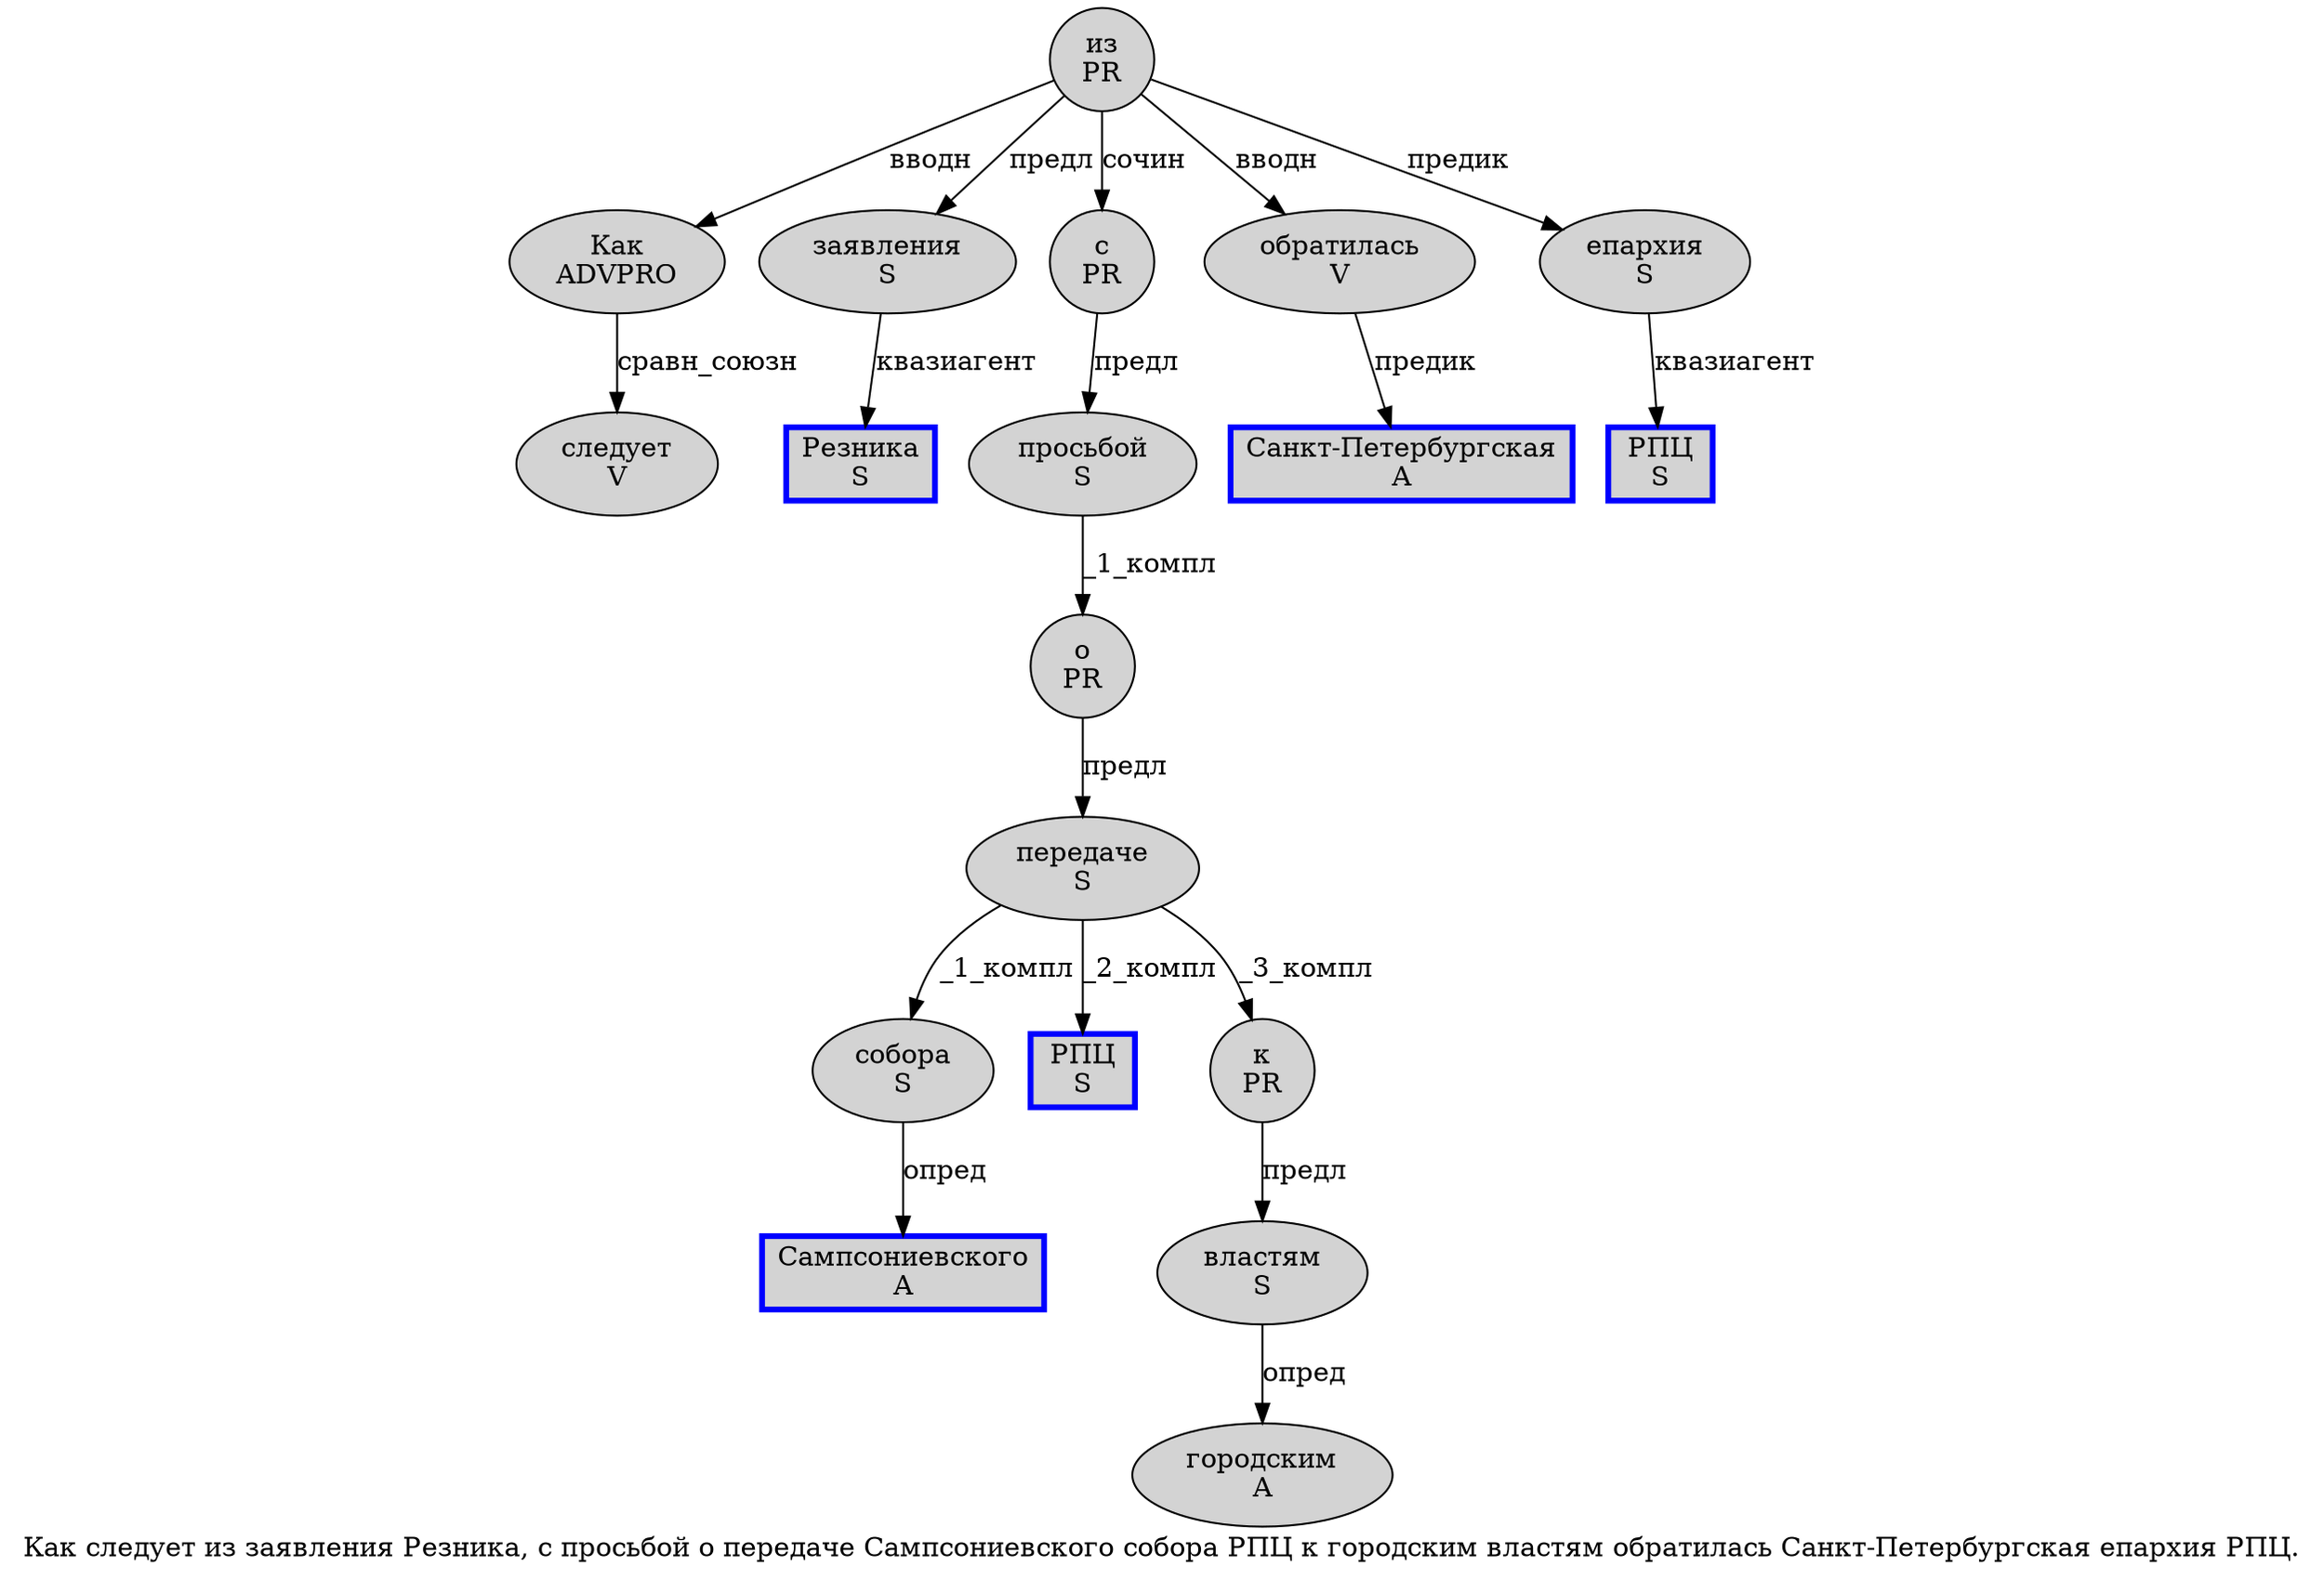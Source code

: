 digraph SENTENCE_680 {
	graph [label="Как следует из заявления Резника, с просьбой о передаче Сампсониевского собора РПЦ к городским властям обратилась Санкт-Петербургская епархия РПЦ."]
	node [style=filled]
		0 [label="Как
ADVPRO" color="" fillcolor=lightgray penwidth=1 shape=ellipse]
		1 [label="следует
V" color="" fillcolor=lightgray penwidth=1 shape=ellipse]
		2 [label="из
PR" color="" fillcolor=lightgray penwidth=1 shape=ellipse]
		3 [label="заявления
S" color="" fillcolor=lightgray penwidth=1 shape=ellipse]
		4 [label="Резника
S" color=blue fillcolor=lightgray penwidth=3 shape=box]
		6 [label="с
PR" color="" fillcolor=lightgray penwidth=1 shape=ellipse]
		7 [label="просьбой
S" color="" fillcolor=lightgray penwidth=1 shape=ellipse]
		8 [label="о
PR" color="" fillcolor=lightgray penwidth=1 shape=ellipse]
		9 [label="передаче
S" color="" fillcolor=lightgray penwidth=1 shape=ellipse]
		10 [label="Сампсониевского
A" color=blue fillcolor=lightgray penwidth=3 shape=box]
		11 [label="собора
S" color="" fillcolor=lightgray penwidth=1 shape=ellipse]
		12 [label="РПЦ
S" color=blue fillcolor=lightgray penwidth=3 shape=box]
		13 [label="к
PR" color="" fillcolor=lightgray penwidth=1 shape=ellipse]
		14 [label="городским
A" color="" fillcolor=lightgray penwidth=1 shape=ellipse]
		15 [label="властям
S" color="" fillcolor=lightgray penwidth=1 shape=ellipse]
		16 [label="обратилась
V" color="" fillcolor=lightgray penwidth=1 shape=ellipse]
		17 [label="Санкт-Петербургская
A" color=blue fillcolor=lightgray penwidth=3 shape=box]
		18 [label="епархия
S" color="" fillcolor=lightgray penwidth=1 shape=ellipse]
		19 [label="РПЦ
S" color=blue fillcolor=lightgray penwidth=3 shape=box]
			2 -> 0 [label="вводн"]
			2 -> 3 [label="предл"]
			2 -> 6 [label="сочин"]
			2 -> 16 [label="вводн"]
			2 -> 18 [label="предик"]
			16 -> 17 [label="предик"]
			13 -> 15 [label="предл"]
			7 -> 8 [label="_1_компл"]
			11 -> 10 [label="опред"]
			9 -> 11 [label="_1_компл"]
			9 -> 12 [label="_2_компл"]
			9 -> 13 [label="_3_компл"]
			0 -> 1 [label="сравн_союзн"]
			3 -> 4 [label="квазиагент"]
			8 -> 9 [label="предл"]
			6 -> 7 [label="предл"]
			15 -> 14 [label="опред"]
			18 -> 19 [label="квазиагент"]
}